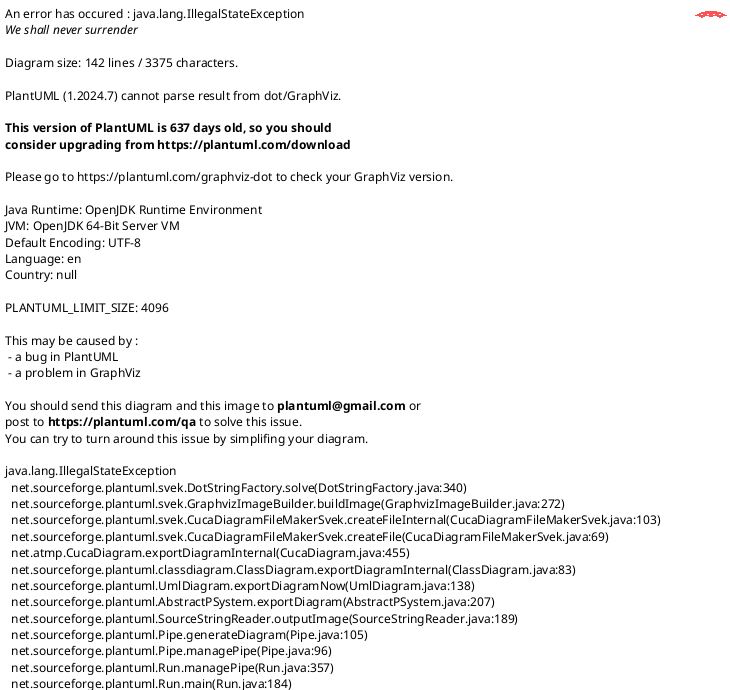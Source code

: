 @startuml
skinparam linetype ortho
skinparam packagePadding 100
skinparam RankSep 40
skinparam Nodesep 30


' --- CONTROLLERS ---
package com.romiis.equallib_playground.controllers #D6EAF8  {
    class ArrayEditController
    class CollectionEditController
    class LoadObjectController
    class MainSceneController
    class MapEditorController

    ArrayEditController -[hidden]-> CollectionEditController
    CollectionEditController -[hidden]-> LoadObjectController
    LoadObjectController -[hidden]-> MainSceneController
    MainSceneController -[hidden]-> MapEditorController
}

' --- IO ---
package com.romiis.equallib_playground.io #E5E8E8 {
    class FileManager
}

' --- UTIL (v centru) ---
package com.romiis.equallib_playground.util #FDEBD0 {
    class DeepCopyUtil
    class DynamicCompiler
    class EditorsUtil
    class JsonUtil
    class ObjectFillerUtil
    class ObjectTreeBuilder
    class ReflectionUtil

    DeepCopyUtil -[hidden]-> DynamicCompiler
    DynamicCompiler -[hidden]-> EditorsUtil
    EditorsUtil -[hidden]-> JsonUtil
    JsonUtil -[hidden]-> ObjectFillerUtil
    ObjectFillerUtil -[hidden]-> ObjectTreeBuilder
    ObjectTreeBuilder -[hidden]-> ReflectionUtil
}

' --- COMPONENTS ---
package com.romiis.equallib_playground.components #D5F5E3{
    class ClassComboBox

    package listView #FADBD8 {
        class LoadObjectListView
        class ClassListView
        class SaveResult

        LoadObjectListView -[hidden]-> ClassListView
        ClassListView -[hidden]-> SaveResult
    }

    package treeView #FCF3CF {
        class FieldNodeType
        class LazyTreeItem
        class MyTreeView
        class FieldNode


        FieldNode -[hidden]-> FieldNodeType
        FieldNodeType -[hidden]-> LazyTreeItem
        LazyTreeItem -[hidden]-> MyTreeView
    }

    ClassComboBox -[hidden]-> listView.LoadObjectListView
}

' --- ROOT CLASSES ---
package com.romiis.equallib_playground {
    class MainClass
    class CacheUtil
}

MainClass -[hidden]-> CacheUtil


' --- DEPENDENCIES ---

CacheUtil-->FileManager
CacheUtil-->DeepCopyUtil
CacheUtil-->DynamicCompiler
CacheUtil-->JsonUtil

ObjectTreeBuilder-->FieldNode
ObjectTreeBuilder-->FieldNodeType

JsonUtil-->CacheUtil

EditorsUtil-->MainClass
EditorsUtil-->FieldNode
EditorsUtil-->FieldNodeType
EditorsUtil-->LazyTreeItem
EditorsUtil-->MyTreeView
EditorsUtil-->ArrayEditController
EditorsUtil-->CollectionEditController
EditorsUtil-->MapEditorController

FileManager-->CacheUtil

MapEditorController-->CacheUtil
MapEditorController-->ReflectionUtil

MainSceneController-->CacheUtil
MainSceneController-->ClassListView
MainSceneController-->MyTreeView
MainSceneController-->ObjectFillerUtil
MainSceneController-->ReflectionUtil

LoadObjectController-->CacheUtil
LoadObjectController-->MyTreeView
LoadObjectController-->ClassComboBox
LoadObjectController-->LoadObjectListView

CollectionEditController-->CacheUtil
CollectionEditController-->MainClass
CollectionEditController-->ReflectionUtil

ArrayEditController-->CacheUtil
ArrayEditController-->MainClass
ArrayEditController-->ReflectionUtil

ClassComboBox-->LoadObjectListView

MyTreeView-->MainClass
MyTreeView-->ClassListView
MyTreeView-->SaveResult
MyTreeView-->LoadObjectController
MyTreeView-->FileManager
MyTreeView-->EditorsUtil
MyTreeView-->JsonUtil
MyTreeView-->ObjectTreeBuilder
MyTreeView-->ReflectionUtil

FieldNode-->ObjectTreeBuilder

LoadObjectListView-->CacheUtil
LoadObjectListView-->MyTreeView

ClassListView-->MyTreeView



@enduml
